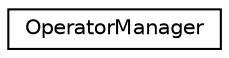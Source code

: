 digraph "Graphical Class Hierarchy"
{
  edge [fontname="Helvetica",fontsize="10",labelfontname="Helvetica",labelfontsize="10"];
  node [fontname="Helvetica",fontsize="10",shape=record];
  rankdir="LR";
  Node1 [label="OperatorManager",height=0.2,width=0.4,color="black", fillcolor="white", style="filled",URL="$class_operator_manager.html"];
}
